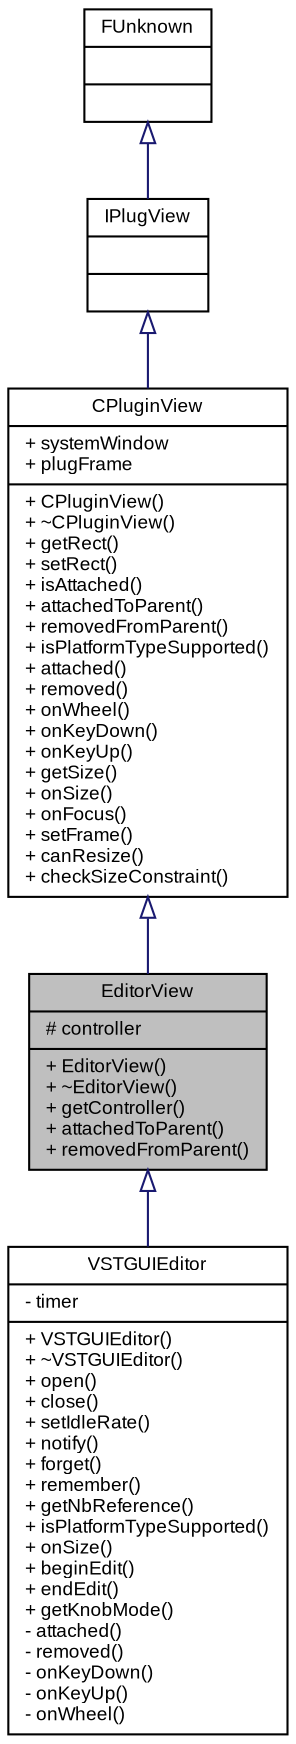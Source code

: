 digraph G
{
  bgcolor="transparent";
  edge [fontname="Arial",fontsize="9",labelfontname="Arial",labelfontsize="9"];
  node [fontname="Arial",fontsize="9",shape=record];
  Node1 [label="{EditorView\n|# controller\l|+ EditorView()\l+ ~EditorView()\l+ getController()\l+ attachedToParent()\l+ removedFromParent()\l}",height=0.2,width=0.4,color="black", fillcolor="grey75", style="filled" fontcolor="black"];
  Node2 -> Node1 [dir=back,color="midnightblue",fontsize="9",style="solid",arrowtail="empty",fontname="Arial"];
  Node2 [label="{CPluginView\n|+ systemWindow\l+ plugFrame\l|+ CPluginView()\l+ ~CPluginView()\l+ getRect()\l+ setRect()\l+ isAttached()\l+ attachedToParent()\l+ removedFromParent()\l+ isPlatformTypeSupported()\l+ attached()\l+ removed()\l+ onWheel()\l+ onKeyDown()\l+ onKeyUp()\l+ getSize()\l+ onSize()\l+ onFocus()\l+ setFrame()\l+ canResize()\l+ checkSizeConstraint()\l}",height=0.2,width=0.4,color="black",URL="$classSteinberg_1_1CPluginView.html",tooltip="Plug-In view default implementation."];
  Node3 -> Node2 [dir=back,color="midnightblue",fontsize="9",style="solid",arrowtail="empty",fontname="Arial"];
  Node3 [label="{IPlugView\n||}",height=0.2,width=0.4,color="black",URL="base.tag$classSteinberg_1_1IPlugView.html"];
  Node4 -> Node3 [dir=back,color="midnightblue",fontsize="9",style="solid",arrowtail="empty",fontname="Arial"];
  Node4 [label="{FUnknown\n||}",height=0.2,width=0.4,color="black",URL="base.tag$classSteinberg_1_1FUnknown.html"];
  Node1 -> Node5 [dir=back,color="midnightblue",fontsize="9",style="solid",arrowtail="empty",fontname="Arial"];
  Node5 [label="{VSTGUIEditor\n|- timer\l|+ VSTGUIEditor()\l+ ~VSTGUIEditor()\l+ open()\l+ close()\l+ setIdleRate()\l+ notify()\l+ forget()\l+ remember()\l+ getNbReference()\l+ isPlatformTypeSupported()\l+ onSize()\l+ beginEdit()\l+ endEdit()\l+ getKnobMode()\l- attached()\l- removed()\l- onKeyDown()\l- onKeyUp()\l- onWheel()\l}",height=0.2,width=0.4,color="black",URL="$classSteinberg_1_1Vst_1_1VSTGUIEditor.html",tooltip="Base class for an edit view using VSTGUI."];
}

